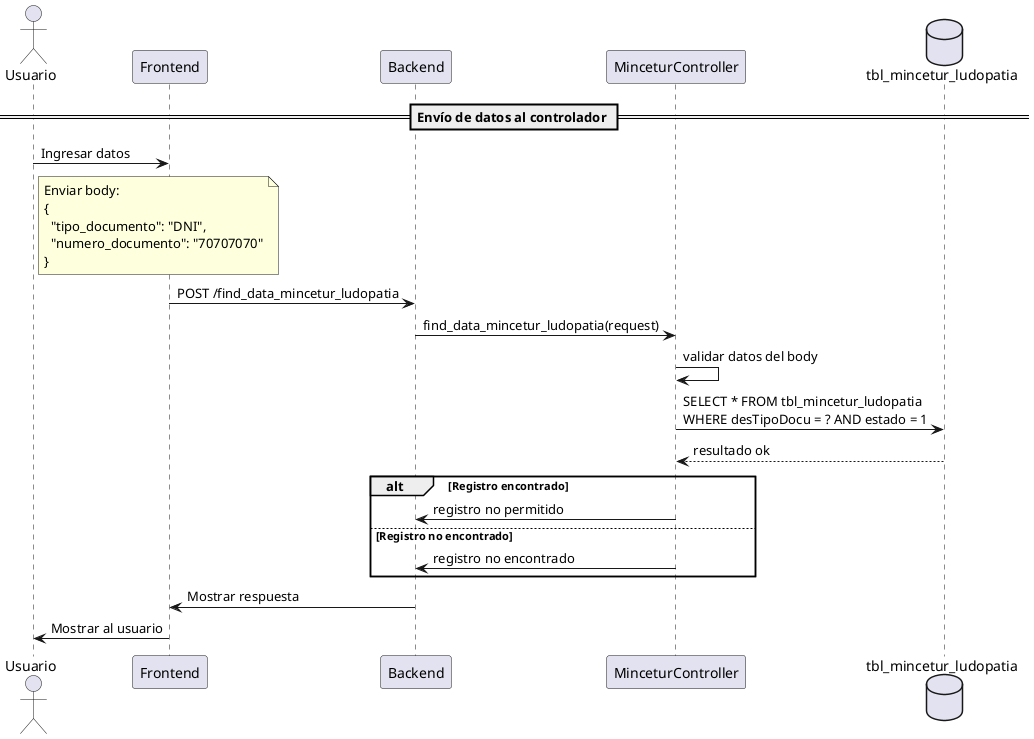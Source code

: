 @startuml find_data_mincetur_ludopatia
actor Usuario
participant Frontend
participant Backend
participant MinceturController
database DB as "tbl_mincetur_ludopatia"

== Envío de datos al controlador ==
Usuario -> Frontend : Ingresar datos
note right of Usuario
  Enviar body:
  {
    "tipo_documento": "DNI",
    "numero_documento": "70707070"
  }
end note
Frontend -> Backend : POST /find_data_mincetur_ludopatia
Backend -> MinceturController : find_data_mincetur_ludopatia(request)
MinceturController -> MinceturController : validar datos del body

MinceturController -> DB : SELECT * FROM tbl_mincetur_ludopatia\nWHERE desTipoDocu = ? AND estado = 1
DB --> MinceturController : resultado ok

alt Registro encontrado
    MinceturController -> Backend : registro no permitido
else Registro no encontrado
    MinceturController -> Backend : registro no encontrado
end

Backend -> Frontend : Mostrar respuesta
Frontend -> Usuario : Mostrar al usuario
@enduml